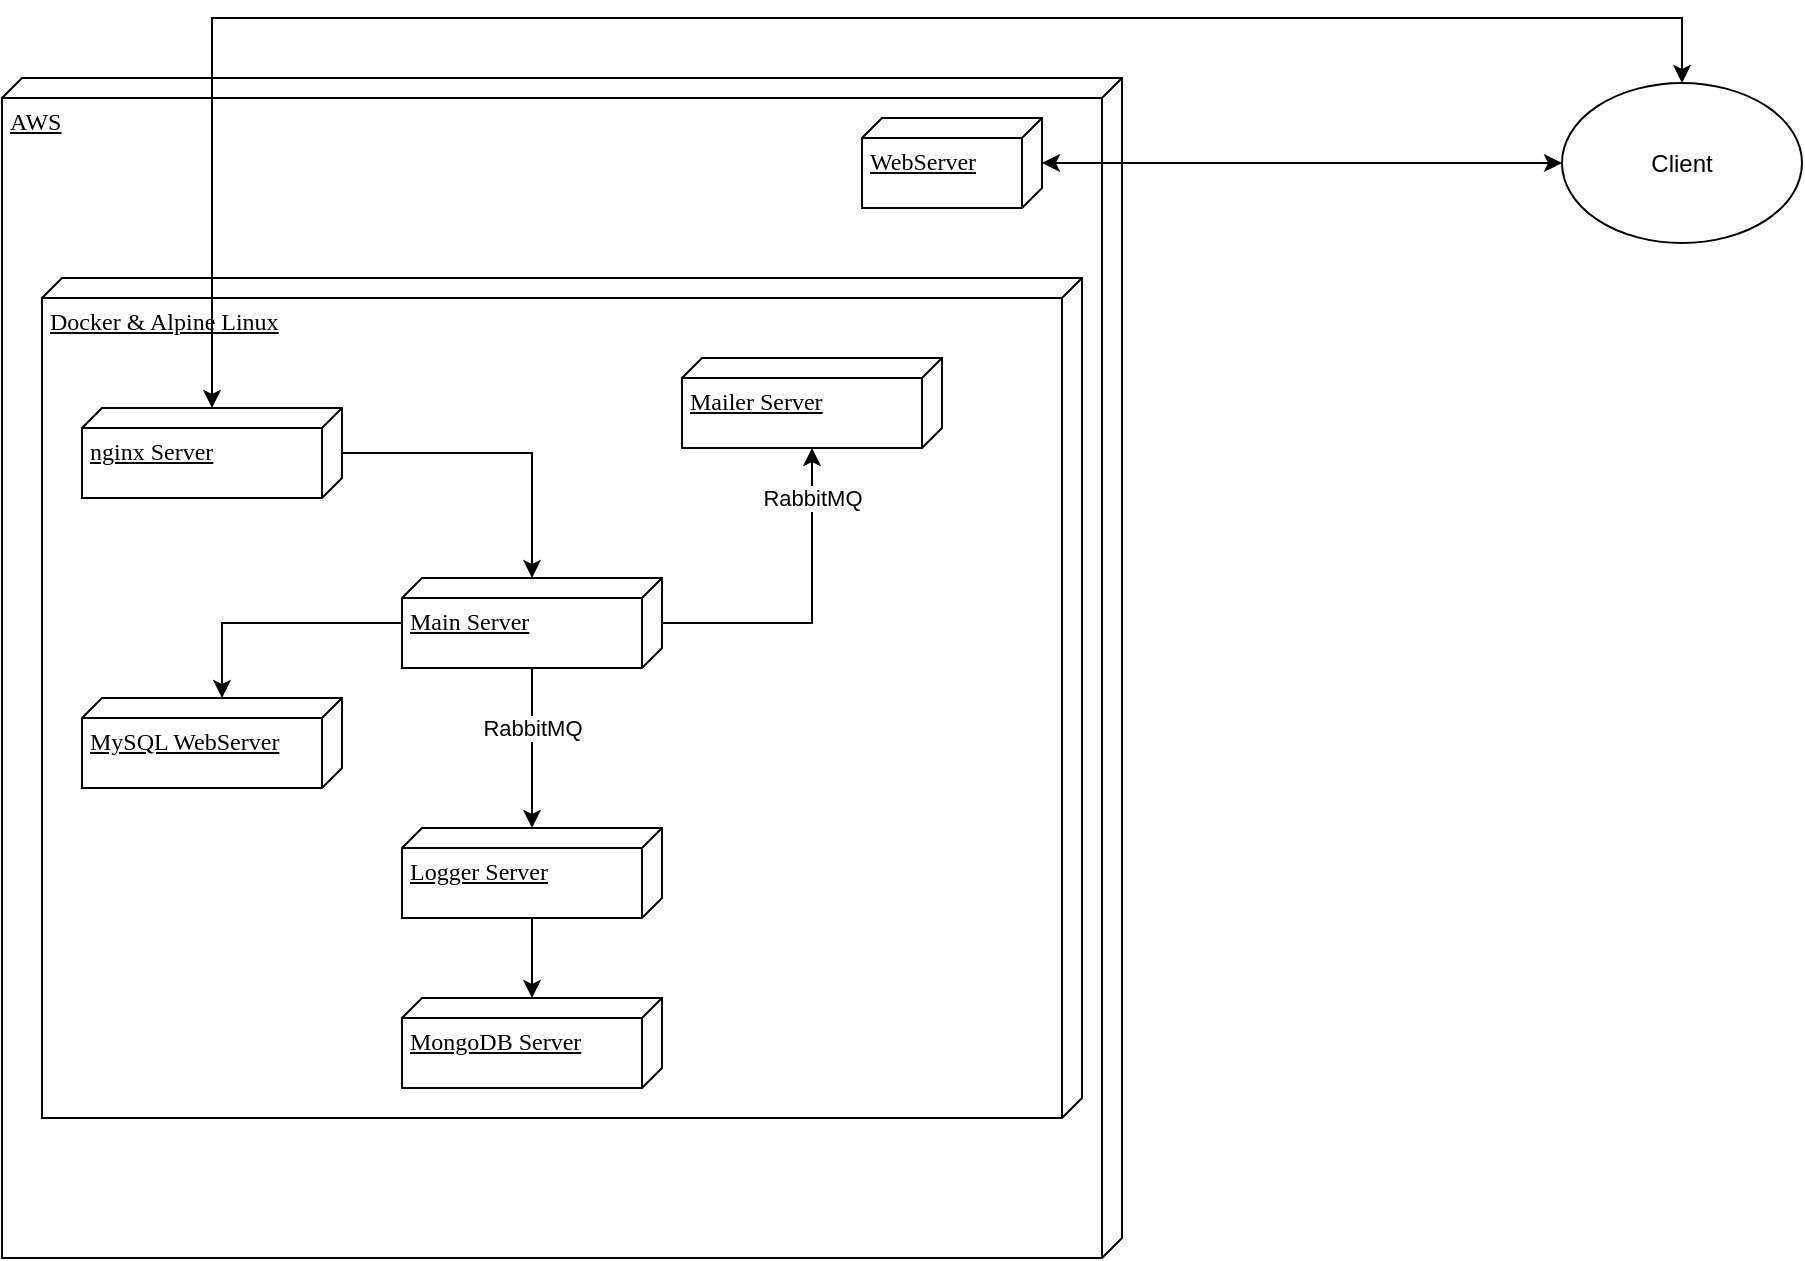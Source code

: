 <mxfile version="14.5.3" type="github">
  <diagram name="Page-1" id="5f0bae14-7c28-e335-631c-24af17079c00">
    <mxGraphModel dx="1422" dy="794" grid="1" gridSize="10" guides="1" tooltips="1" connect="1" arrows="1" fold="1" page="1" pageScale="1" pageWidth="1100" pageHeight="850" background="#ffffff" math="0" shadow="0">
      <root>
        <mxCell id="0" />
        <mxCell id="1" parent="0" />
        <mxCell id="39150e848f15840c-1" value="AWS" style="verticalAlign=top;align=left;spacingTop=8;spacingLeft=2;spacingRight=12;shape=cube;size=10;direction=south;fontStyle=4;html=1;rounded=0;shadow=0;comic=0;labelBackgroundColor=none;strokeWidth=1;fontFamily=Verdana;fontSize=12" parent="1" vertex="1">
          <mxGeometry x="50" y="50" width="560" height="590" as="geometry" />
        </mxCell>
        <mxCell id="S9zwyOYW-uAHVlO_xUHf-18" style="edgeStyle=orthogonalEdgeStyle;rounded=0;orthogonalLoop=1;jettySize=auto;html=1;entryX=0;entryY=0.5;entryDx=0;entryDy=0;startArrow=classic;startFill=1;" parent="1" source="39150e848f15840c-3" target="S9zwyOYW-uAHVlO_xUHf-17" edge="1">
          <mxGeometry relative="1" as="geometry" />
        </mxCell>
        <mxCell id="39150e848f15840c-3" value="WebServer" style="verticalAlign=top;align=left;spacingTop=8;spacingLeft=2;spacingRight=12;shape=cube;size=10;direction=south;fontStyle=4;html=1;rounded=0;shadow=0;comic=0;labelBackgroundColor=none;strokeWidth=1;fontFamily=Verdana;fontSize=12" parent="1" vertex="1">
          <mxGeometry x="480" y="70" width="90" height="45" as="geometry" />
        </mxCell>
        <mxCell id="S9zwyOYW-uAHVlO_xUHf-2" value="Docker &amp;amp; Alpine Linux" style="verticalAlign=top;align=left;spacingTop=8;spacingLeft=2;spacingRight=12;shape=cube;size=10;direction=south;fontStyle=4;html=1;rounded=0;shadow=0;comic=0;labelBackgroundColor=none;strokeWidth=1;fontFamily=Verdana;fontSize=12" parent="1" vertex="1">
          <mxGeometry x="70" y="150" width="520" height="420" as="geometry" />
        </mxCell>
        <mxCell id="S9zwyOYW-uAHVlO_xUHf-10" style="edgeStyle=orthogonalEdgeStyle;rounded=0;orthogonalLoop=1;jettySize=auto;html=1;" parent="1" source="S9zwyOYW-uAHVlO_xUHf-5" target="S9zwyOYW-uAHVlO_xUHf-6" edge="1">
          <mxGeometry relative="1" as="geometry" />
        </mxCell>
        <mxCell id="S9zwyOYW-uAHVlO_xUHf-14" value="RabbitMQ" style="edgeLabel;html=1;align=center;verticalAlign=middle;resizable=0;points=[];" parent="S9zwyOYW-uAHVlO_xUHf-10" vertex="1" connectable="0">
          <mxGeometry x="0.699" relative="1" as="geometry">
            <mxPoint as="offset" />
          </mxGeometry>
        </mxCell>
        <mxCell id="S9zwyOYW-uAHVlO_xUHf-11" style="edgeStyle=orthogonalEdgeStyle;rounded=0;orthogonalLoop=1;jettySize=auto;html=1;" parent="1" source="S9zwyOYW-uAHVlO_xUHf-5" target="S9zwyOYW-uAHVlO_xUHf-7" edge="1">
          <mxGeometry relative="1" as="geometry" />
        </mxCell>
        <mxCell id="S9zwyOYW-uAHVlO_xUHf-15" value="RabbitMQ" style="edgeLabel;html=1;align=center;verticalAlign=middle;resizable=0;points=[];" parent="S9zwyOYW-uAHVlO_xUHf-11" vertex="1" connectable="0">
          <mxGeometry x="-0.263" relative="1" as="geometry">
            <mxPoint as="offset" />
          </mxGeometry>
        </mxCell>
        <mxCell id="S9zwyOYW-uAHVlO_xUHf-13" style="edgeStyle=orthogonalEdgeStyle;rounded=0;orthogonalLoop=1;jettySize=auto;html=1;entryX=0;entryY=0;entryDx=0;entryDy=60;entryPerimeter=0;" parent="1" source="S9zwyOYW-uAHVlO_xUHf-5" target="S9zwyOYW-uAHVlO_xUHf-3" edge="1">
          <mxGeometry relative="1" as="geometry" />
        </mxCell>
        <mxCell id="S9zwyOYW-uAHVlO_xUHf-12" style="edgeStyle=orthogonalEdgeStyle;rounded=0;orthogonalLoop=1;jettySize=auto;html=1;" parent="1" source="S9zwyOYW-uAHVlO_xUHf-7" target="S9zwyOYW-uAHVlO_xUHf-4" edge="1">
          <mxGeometry relative="1" as="geometry" />
        </mxCell>
        <mxCell id="S9zwyOYW-uAHVlO_xUHf-9" style="edgeStyle=orthogonalEdgeStyle;rounded=0;orthogonalLoop=1;jettySize=auto;html=1;" parent="1" source="S9zwyOYW-uAHVlO_xUHf-8" target="S9zwyOYW-uAHVlO_xUHf-5" edge="1">
          <mxGeometry relative="1" as="geometry" />
        </mxCell>
        <mxCell id="S9zwyOYW-uAHVlO_xUHf-20" style="edgeStyle=orthogonalEdgeStyle;rounded=0;orthogonalLoop=1;jettySize=auto;html=1;startArrow=classic;startFill=1;" parent="1" source="S9zwyOYW-uAHVlO_xUHf-17" target="S9zwyOYW-uAHVlO_xUHf-8" edge="1">
          <mxGeometry relative="1" as="geometry">
            <Array as="points">
              <mxPoint x="890" y="20" />
              <mxPoint x="155" y="20" />
            </Array>
          </mxGeometry>
        </mxCell>
        <mxCell id="S9zwyOYW-uAHVlO_xUHf-17" value="Client" style="ellipse;whiteSpace=wrap;html=1;" parent="1" vertex="1">
          <mxGeometry x="830" y="52.5" width="120" height="80" as="geometry" />
        </mxCell>
        <mxCell id="S9zwyOYW-uAHVlO_xUHf-8" value="nginx Server&lt;br&gt;" style="verticalAlign=top;align=left;spacingTop=8;spacingLeft=2;spacingRight=12;shape=cube;size=10;direction=south;fontStyle=4;html=1;rounded=0;shadow=0;comic=0;labelBackgroundColor=none;strokeWidth=1;fontFamily=Verdana;fontSize=12" parent="1" vertex="1">
          <mxGeometry x="90" y="215" width="130" height="45" as="geometry" />
        </mxCell>
        <mxCell id="S9zwyOYW-uAHVlO_xUHf-6" value="Mailer Server" style="verticalAlign=top;align=left;spacingTop=8;spacingLeft=2;spacingRight=12;shape=cube;size=10;direction=south;fontStyle=4;html=1;rounded=0;shadow=0;comic=0;labelBackgroundColor=none;strokeWidth=1;fontFamily=Verdana;fontSize=12" parent="1" vertex="1">
          <mxGeometry x="390" y="190" width="130" height="45" as="geometry" />
        </mxCell>
        <mxCell id="S9zwyOYW-uAHVlO_xUHf-5" value="Main Server" style="verticalAlign=top;align=left;spacingTop=8;spacingLeft=2;spacingRight=12;shape=cube;size=10;direction=south;fontStyle=4;html=1;rounded=0;shadow=0;comic=0;labelBackgroundColor=none;strokeWidth=1;fontFamily=Verdana;fontSize=12" parent="1" vertex="1">
          <mxGeometry x="250" y="300" width="130" height="45" as="geometry" />
        </mxCell>
        <mxCell id="S9zwyOYW-uAHVlO_xUHf-7" value="Logger Server" style="verticalAlign=top;align=left;spacingTop=8;spacingLeft=2;spacingRight=12;shape=cube;size=10;direction=south;fontStyle=4;html=1;rounded=0;shadow=0;comic=0;labelBackgroundColor=none;strokeWidth=1;fontFamily=Verdana;fontSize=12" parent="1" vertex="1">
          <mxGeometry x="250" y="425" width="130" height="45" as="geometry" />
        </mxCell>
        <mxCell id="S9zwyOYW-uAHVlO_xUHf-4" value="MongoDB Server" style="verticalAlign=top;align=left;spacingTop=8;spacingLeft=2;spacingRight=12;shape=cube;size=10;direction=south;fontStyle=4;html=1;rounded=0;shadow=0;comic=0;labelBackgroundColor=none;strokeWidth=1;fontFamily=Verdana;fontSize=12" parent="1" vertex="1">
          <mxGeometry x="250" y="510" width="130" height="45" as="geometry" />
        </mxCell>
        <mxCell id="S9zwyOYW-uAHVlO_xUHf-3" value="MySQL WebServer" style="verticalAlign=top;align=left;spacingTop=8;spacingLeft=2;spacingRight=12;shape=cube;size=10;direction=south;fontStyle=4;html=1;rounded=0;shadow=0;comic=0;labelBackgroundColor=none;strokeWidth=1;fontFamily=Verdana;fontSize=12" parent="1" vertex="1">
          <mxGeometry x="90" y="360" width="130" height="45" as="geometry" />
        </mxCell>
      </root>
    </mxGraphModel>
  </diagram>
</mxfile>
